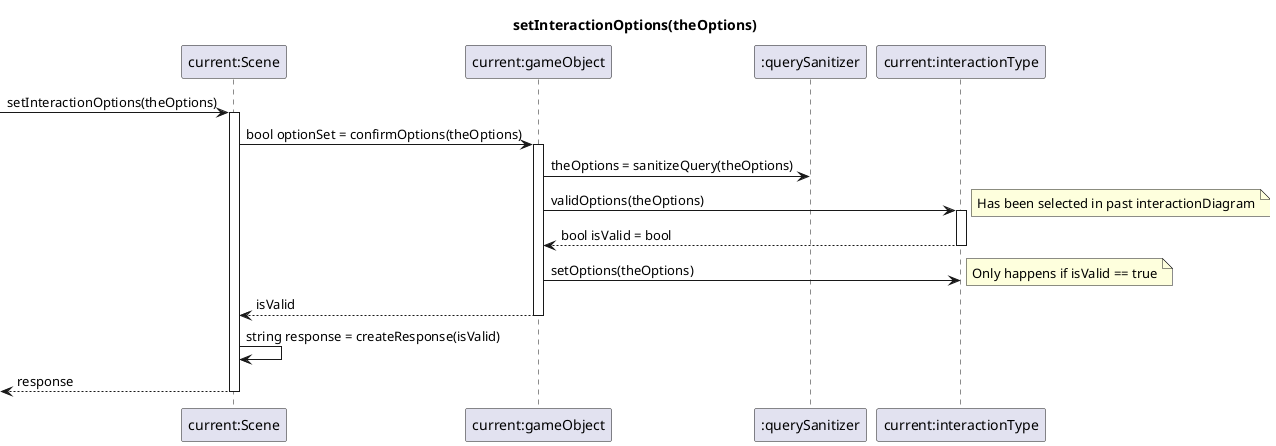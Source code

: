 @startuml

title setInteractionOptions(theOptions)
[-> "current:Scene" ++: setInteractionOptions(theOptions)
"current:Scene" -> "current:gameObject" ++: bool optionSet = confirmOptions(theOptions)
"current:gameObject" -> ":querySanitizer": theOptions = sanitizeQuery(theOptions)
"current:gameObject" -> "current:interactionType" ++: validOptions(theOptions)
note right: Has been selected in past interactionDiagram
return bool isValid = bool
"current:gameObject" -> "current:interactionType" : setOptions(theOptions)
note right: Only happens if isValid == true
return isValid
"current:Scene" -> "current:Scene": string response = createResponse(isValid)
return response

@enduml